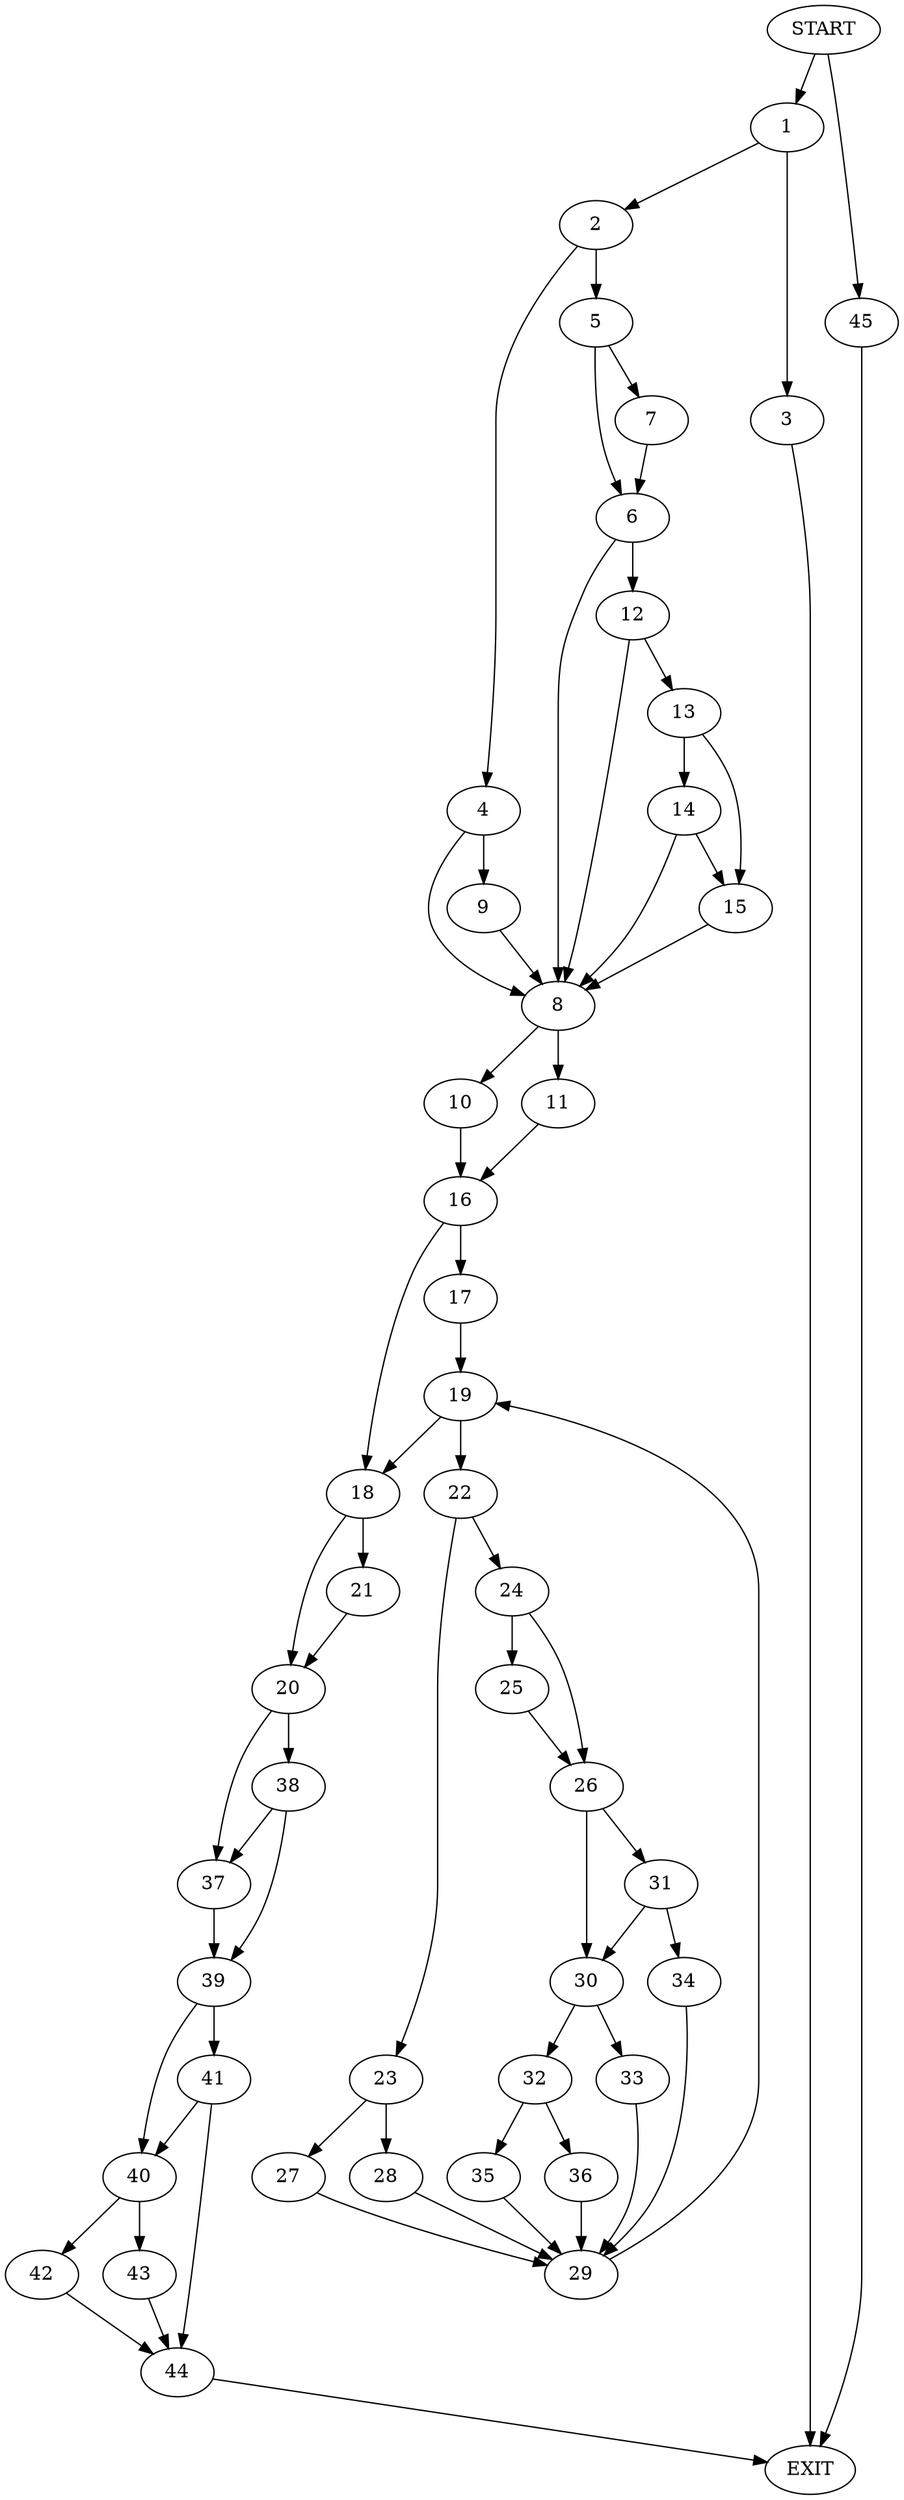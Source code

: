 digraph {
0 [label="START"]
46 [label="EXIT"]
0 -> 1
1 -> 2
1 -> 3
3 -> 46
2 -> 4
2 -> 5
5 -> 6
5 -> 7
4 -> 8
4 -> 9
8 -> 10
8 -> 11
9 -> 8
6 -> 12
6 -> 8
7 -> 6
12 -> 13
12 -> 8
13 -> 14
13 -> 15
15 -> 8
14 -> 8
14 -> 15
10 -> 16
11 -> 16
16 -> 17
16 -> 18
17 -> 19
18 -> 20
18 -> 21
19 -> 22
19 -> 18
22 -> 23
22 -> 24
24 -> 25
24 -> 26
23 -> 27
23 -> 28
27 -> 29
28 -> 29
29 -> 19
26 -> 30
26 -> 31
25 -> 26
30 -> 32
30 -> 33
31 -> 30
31 -> 34
34 -> 29
32 -> 35
32 -> 36
33 -> 29
36 -> 29
35 -> 29
21 -> 20
20 -> 37
20 -> 38
37 -> 39
38 -> 37
38 -> 39
39 -> 40
39 -> 41
40 -> 42
40 -> 43
41 -> 44
41 -> 40
44 -> 46
43 -> 44
42 -> 44
0 -> 45
45 -> 46
}
